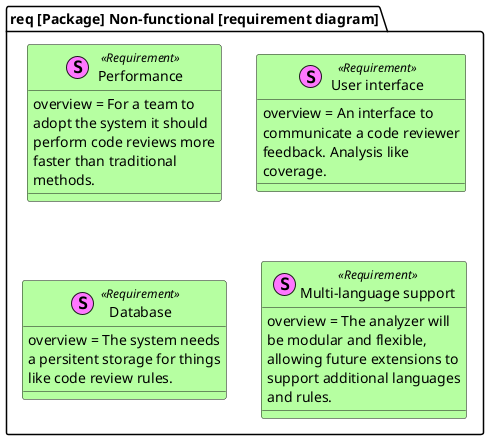 @startuml
skinparam wrapwidth 200
skinparam linetype ortho
skinparam class {
    BackgroundColor<<Requirement>> #B6FFA1
}

package "req [Package] Non-functional [requirement diagram]" {
    stereotype "Performance" as performance <<Requirement>> {
        overview = For a team to adopt the system it should perform code reviews more faster than traditional
        methods.
    }

    stereotype "User interface" as ui <<Requirement>> {
        overview = An interface to communicate a code reviewer feedback. Analysis like coverage.
    }

    stereotype "Database" as db <<Requirement>> {
        overview = The system needs a persitent storage for things like code review rules.
    }

    stereotype "Multi-language support" as multi_language <<Requirement>> {
        overview = The analyzer will be modular and flexible, allowing future extensions to support additional languages and rules.
    }

}

@enduml
    stereotype "" as <<Requirement>> {
        overview =
    }

